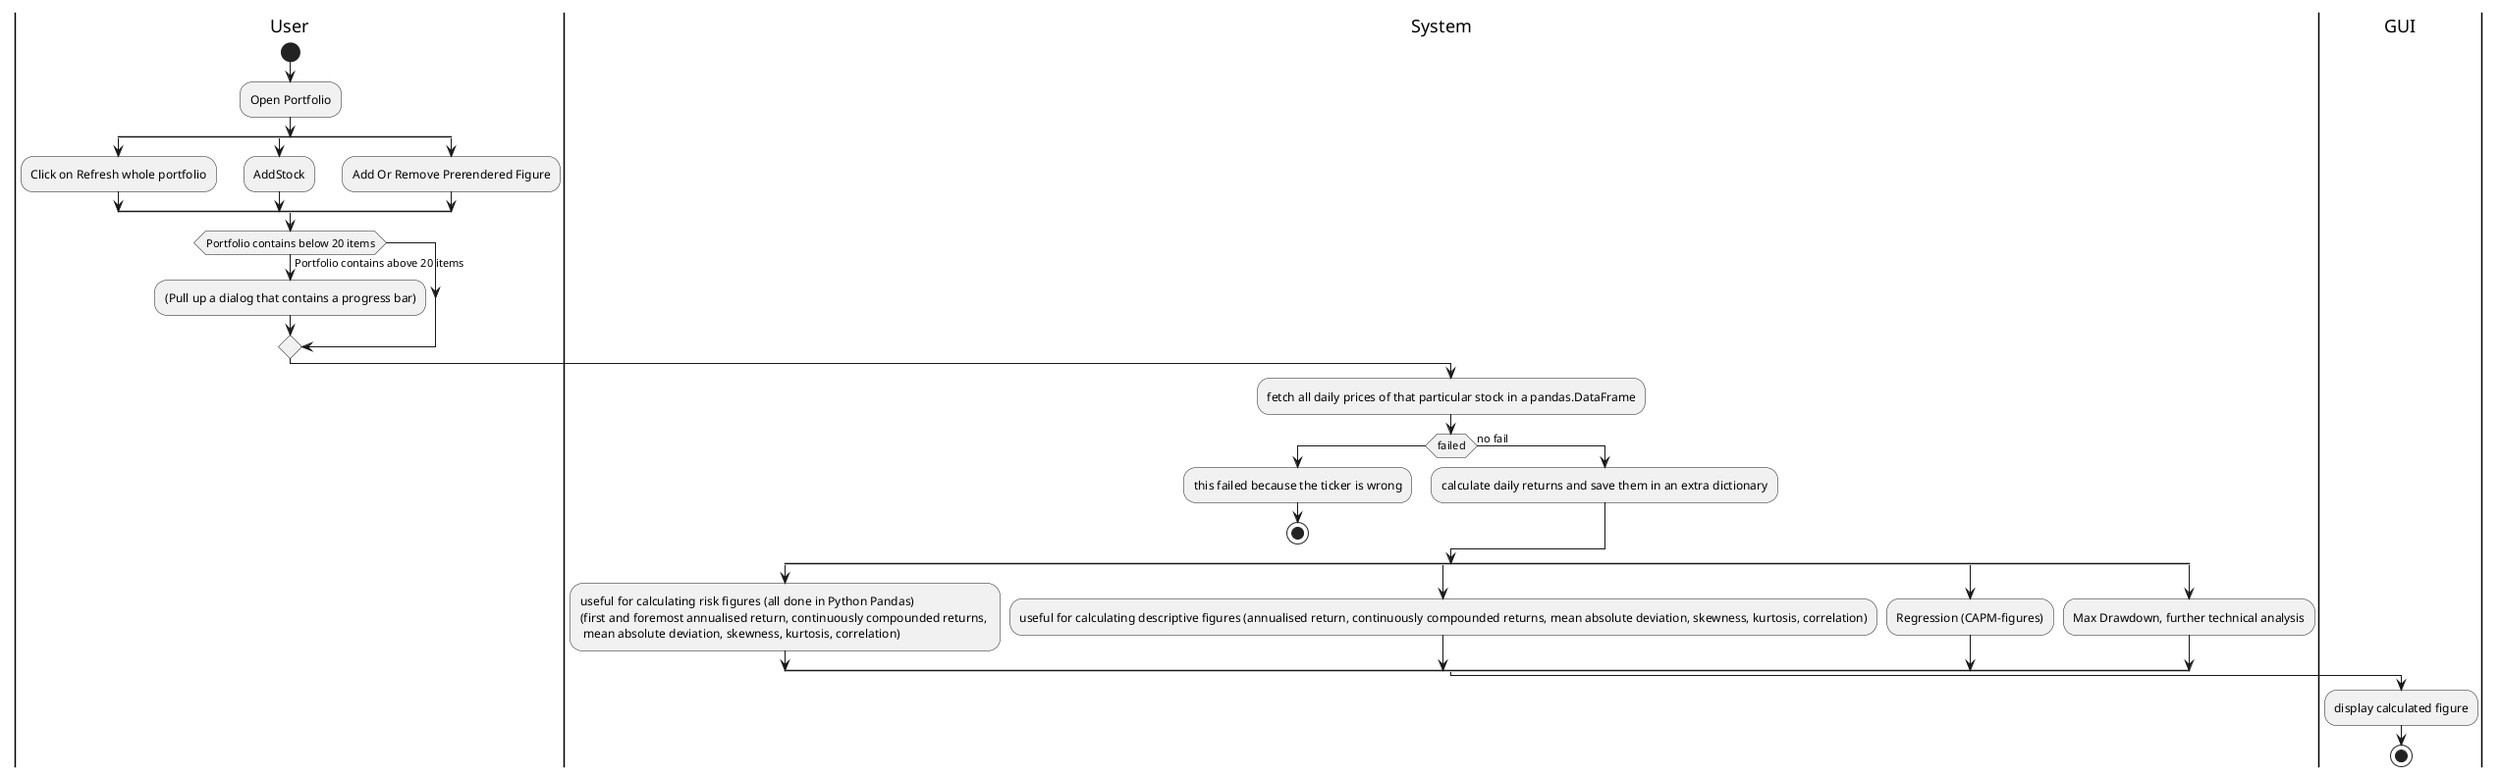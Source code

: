 @startuml
|User|

start
:Open Portfolio;

split
:Click on Refresh whole portfolio;
split again
:AddStock;
split again
:Add Or Remove Prerendered Figure;
end split

if (Portfolio contains below 20 items)

else (Portfolio contains above 20 items)
:(Pull up a dialog that contains a progress bar);
endif
|System|
:fetch all daily prices of that particular stock in a pandas.DataFrame;
if (failed)
:this failed because the ticker is wrong;
stop
else (no fail)
:calculate daily returns and save them in an extra dictionary;
endif

split
:useful for calculating risk figures (all done in Python Pandas) \n(first and foremost annualised return, continuously compounded returns, \n mean absolute deviation, skewness, kurtosis, correlation);
split again
:useful for calculating descriptive figures (annualised return, continuously compounded returns, mean absolute deviation, skewness, kurtosis, correlation);
split again
:Regression (CAPM-figures);
split again
:Max Drawdown, further technical analysis;
end split

|GUI|
:display calculated figure;
stop
@enduml